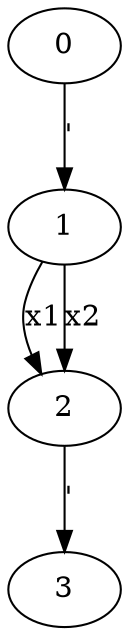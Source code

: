 digraph G {
0;1;2;3;
0 -> 1 [label="'"]1 -> 2 [label="x1"];
1 -> 2 [label="x2"];
2 -> 3 [label="'"]
}
